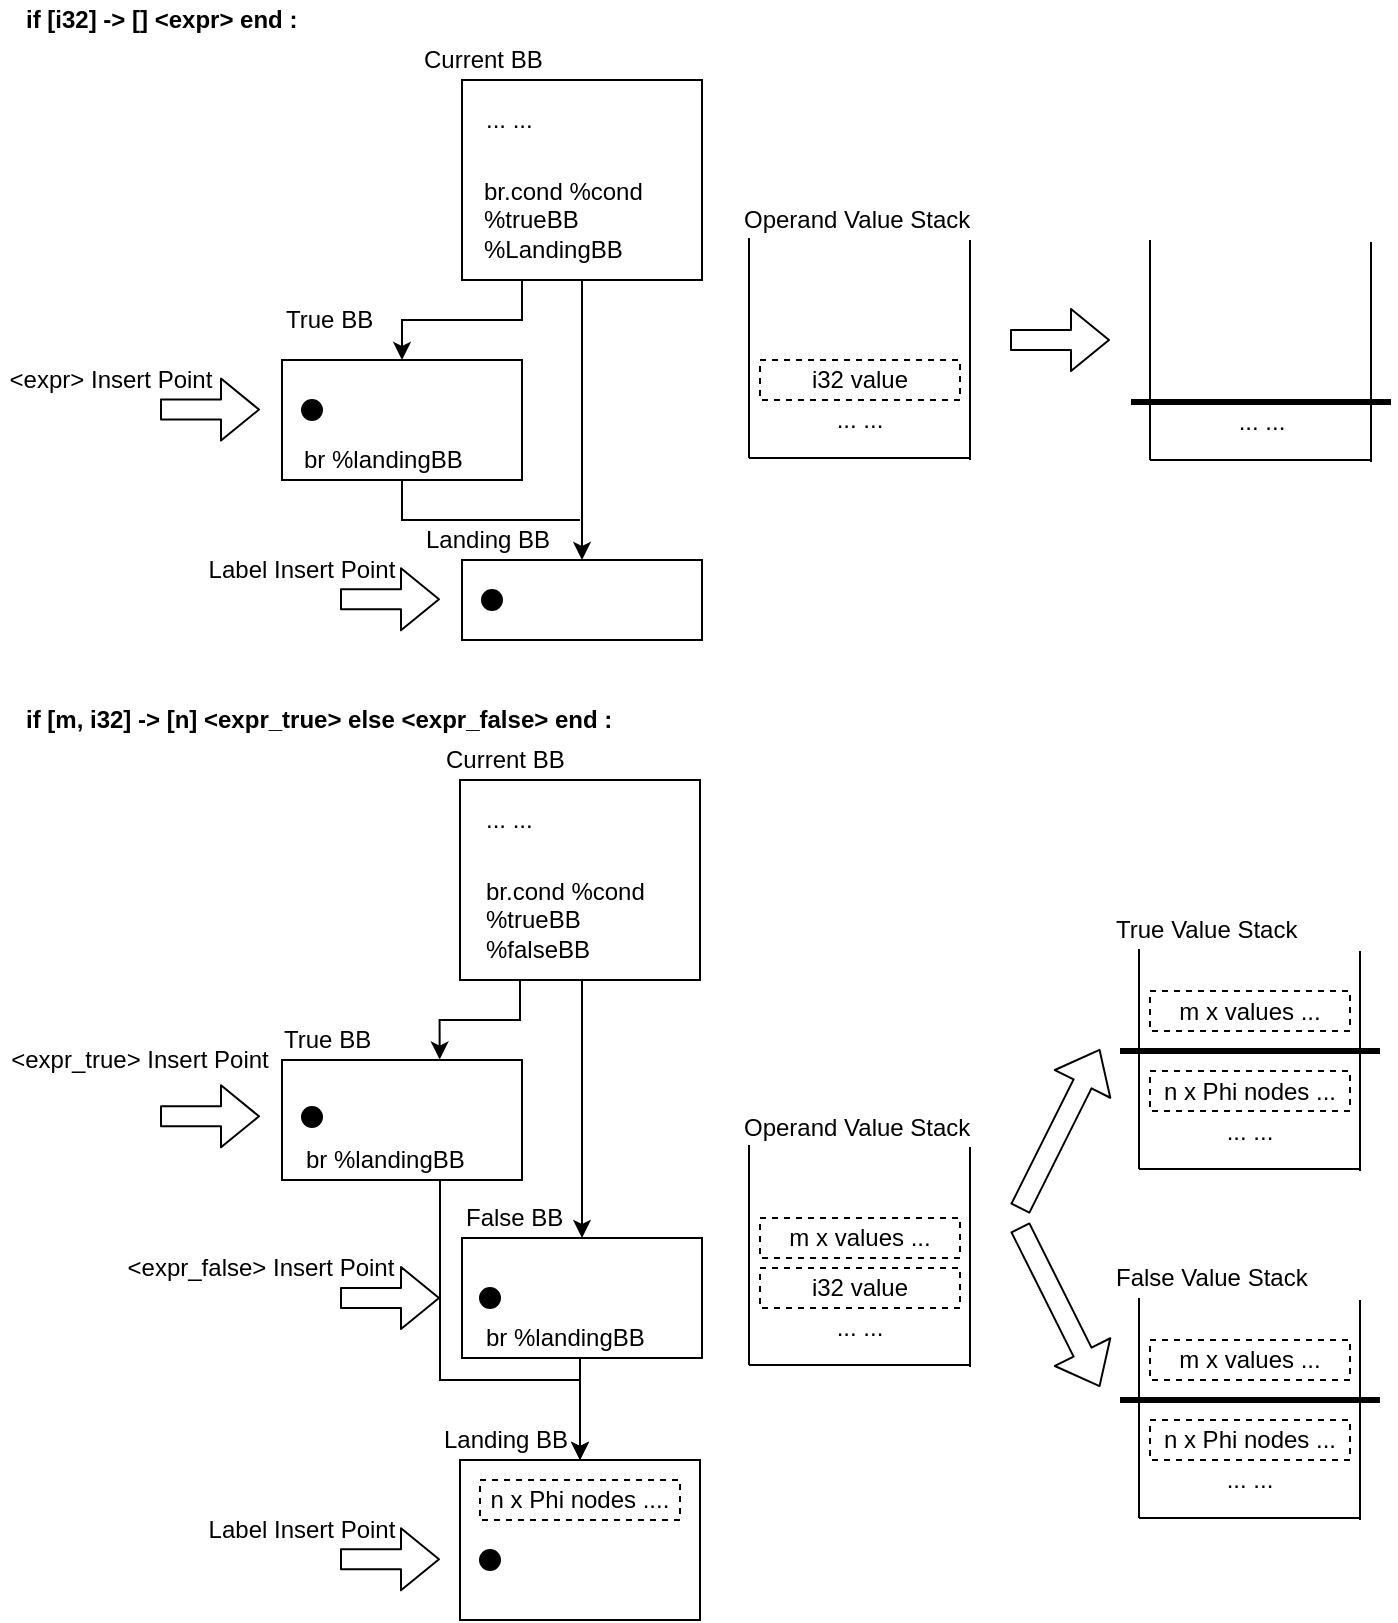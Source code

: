 <mxfile version="14.6.13" type="device"><diagram id="2bsV1Qi3l1QF7f-Y_1pT" name="Page-1"><mxGraphModel dx="525" dy="389" grid="1" gridSize="10" guides="1" tooltips="1" connect="1" arrows="1" fold="1" page="1" pageScale="1" pageWidth="850" pageHeight="1100" math="0" shadow="0"><root><mxCell id="0"/><mxCell id="1" parent="0"/><mxCell id="dvBThLzXPzSNsvyNuGCI-23" style="edgeStyle=orthogonalEdgeStyle;rounded=0;orthogonalLoop=1;jettySize=auto;html=1;exitX=0.5;exitY=1;exitDx=0;exitDy=0;" parent="1" source="dvBThLzXPzSNsvyNuGCI-14" target="dvBThLzXPzSNsvyNuGCI-20" edge="1"><mxGeometry relative="1" as="geometry"/></mxCell><mxCell id="avVhNEDF-hESPtLEozEc-3" style="edgeStyle=orthogonalEdgeStyle;rounded=0;orthogonalLoop=1;jettySize=auto;html=1;exitX=0.25;exitY=1;exitDx=0;exitDy=0;entryX=0.5;entryY=0;entryDx=0;entryDy=0;" parent="1" source="dvBThLzXPzSNsvyNuGCI-14" target="avVhNEDF-hESPtLEozEc-1" edge="1"><mxGeometry relative="1" as="geometry"/></mxCell><mxCell id="dvBThLzXPzSNsvyNuGCI-14" value="" style="rounded=0;whiteSpace=wrap;html=1;align=left;" parent="1" vertex="1"><mxGeometry x="261" y="60" width="120" height="100" as="geometry"/></mxCell><mxCell id="dvBThLzXPzSNsvyNuGCI-15" value="&lt;div align=&quot;left&quot;&gt;Current BB&lt;/div&gt;" style="text;html=1;strokeColor=none;fillColor=none;align=left;verticalAlign=middle;whiteSpace=wrap;rounded=0;" parent="1" vertex="1"><mxGeometry x="240" y="40" width="120" height="20" as="geometry"/></mxCell><mxCell id="dvBThLzXPzSNsvyNuGCI-18" value="&lt;div align=&quot;left&quot;&gt;... ...&lt;br&gt;&lt;/div&gt;" style="text;html=1;strokeColor=none;fillColor=none;align=left;verticalAlign=middle;whiteSpace=wrap;rounded=0;dashed=1;" parent="1" vertex="1"><mxGeometry x="271" y="70" width="90" height="20" as="geometry"/></mxCell><mxCell id="dvBThLzXPzSNsvyNuGCI-20" value="" style="rounded=0;whiteSpace=wrap;html=1;align=left;" parent="1" vertex="1"><mxGeometry x="261" y="300" width="120" height="40" as="geometry"/></mxCell><mxCell id="dvBThLzXPzSNsvyNuGCI-21" value="&lt;div align=&quot;left&quot;&gt;Landing BB&lt;br&gt;&lt;/div&gt;" style="text;html=1;strokeColor=none;fillColor=none;align=left;verticalAlign=middle;whiteSpace=wrap;rounded=0;" parent="1" vertex="1"><mxGeometry x="241" y="280" width="120" height="20" as="geometry"/></mxCell><mxCell id="dvBThLzXPzSNsvyNuGCI-25" value="" style="shape=flexArrow;endArrow=classic;html=1;" parent="1" edge="1"><mxGeometry width="50" height="50" relative="1" as="geometry"><mxPoint x="200" y="319.66" as="sourcePoint"/><mxPoint x="250" y="319.66" as="targetPoint"/></mxGeometry></mxCell><mxCell id="dvBThLzXPzSNsvyNuGCI-26" value="Label Insert Point" style="text;html=1;strokeColor=none;fillColor=none;align=center;verticalAlign=middle;whiteSpace=wrap;rounded=0;dashed=1;" parent="1" vertex="1"><mxGeometry x="130.5" y="295" width="100" height="20" as="geometry"/></mxCell><mxCell id="dvBThLzXPzSNsvyNuGCI-30" value="&lt;div align=&quot;left&quot;&gt;&lt;b&gt;if [i32] -&amp;gt; [] &amp;lt;expr&amp;gt; end :&lt;br&gt;&lt;/b&gt;&lt;/div&gt;" style="text;html=1;strokeColor=none;fillColor=none;align=left;verticalAlign=middle;whiteSpace=wrap;rounded=0;dashed=1;" parent="1" vertex="1"><mxGeometry x="41" y="20" width="219" height="20" as="geometry"/></mxCell><mxCell id="dvBThLzXPzSNsvyNuGCI-34" value="" style="endArrow=none;html=1;" parent="1" edge="1"><mxGeometry width="50" height="50" relative="1" as="geometry"><mxPoint x="404.5" y="249" as="sourcePoint"/><mxPoint x="404.5" y="139" as="targetPoint"/></mxGeometry></mxCell><mxCell id="dvBThLzXPzSNsvyNuGCI-35" value="" style="endArrow=none;html=1;" parent="1" edge="1"><mxGeometry width="50" height="50" relative="1" as="geometry"><mxPoint x="515" y="250" as="sourcePoint"/><mxPoint x="515" y="140" as="targetPoint"/></mxGeometry></mxCell><mxCell id="dvBThLzXPzSNsvyNuGCI-36" value="" style="endArrow=none;html=1;" parent="1" edge="1"><mxGeometry width="50" height="50" relative="1" as="geometry"><mxPoint x="404.5" y="249" as="sourcePoint"/><mxPoint x="515" y="249" as="targetPoint"/></mxGeometry></mxCell><mxCell id="dvBThLzXPzSNsvyNuGCI-37" value="Operand Value Stack" style="text;html=1;strokeColor=none;fillColor=none;align=left;verticalAlign=middle;whiteSpace=wrap;rounded=0;" parent="1" vertex="1"><mxGeometry x="400" y="120" width="120" height="20" as="geometry"/></mxCell><mxCell id="dvBThLzXPzSNsvyNuGCI-39" value="&lt;div&gt;... ...&lt;br&gt;&lt;/div&gt;" style="text;html=1;strokeColor=none;fillColor=none;align=center;verticalAlign=middle;whiteSpace=wrap;rounded=0;dashed=1;" parent="1" vertex="1"><mxGeometry x="415" y="220" width="90" height="20" as="geometry"/></mxCell><mxCell id="dvBThLzXPzSNsvyNuGCI-42" value="i32 value" style="rounded=0;whiteSpace=wrap;html=1;dashed=1;align=center;" parent="1" vertex="1"><mxGeometry x="410" y="200" width="100" height="20" as="geometry"/></mxCell><mxCell id="dvBThLzXPzSNsvyNuGCI-43" value="" style="shape=flexArrow;endArrow=classic;html=1;" parent="1" edge="1"><mxGeometry width="50" height="50" relative="1" as="geometry"><mxPoint x="535" y="190" as="sourcePoint"/><mxPoint x="585" y="190" as="targetPoint"/></mxGeometry></mxCell><mxCell id="dvBThLzXPzSNsvyNuGCI-44" value="" style="endArrow=none;html=1;" parent="1" edge="1"><mxGeometry width="50" height="50" relative="1" as="geometry"><mxPoint x="605" y="250" as="sourcePoint"/><mxPoint x="605" y="140" as="targetPoint"/></mxGeometry></mxCell><mxCell id="dvBThLzXPzSNsvyNuGCI-45" value="" style="endArrow=none;html=1;" parent="1" edge="1"><mxGeometry width="50" height="50" relative="1" as="geometry"><mxPoint x="715.5" y="251" as="sourcePoint"/><mxPoint x="715.5" y="141" as="targetPoint"/></mxGeometry></mxCell><mxCell id="dvBThLzXPzSNsvyNuGCI-46" value="" style="endArrow=none;html=1;" parent="1" edge="1"><mxGeometry width="50" height="50" relative="1" as="geometry"><mxPoint x="605" y="250" as="sourcePoint"/><mxPoint x="715.5" y="250" as="targetPoint"/></mxGeometry></mxCell><mxCell id="dvBThLzXPzSNsvyNuGCI-47" value="&lt;div&gt;... ...&lt;br&gt;&lt;/div&gt;" style="text;html=1;strokeColor=none;fillColor=none;align=center;verticalAlign=middle;whiteSpace=wrap;rounded=0;dashed=1;" parent="1" vertex="1"><mxGeometry x="615.5" y="221" width="90" height="20" as="geometry"/></mxCell><mxCell id="dvBThLzXPzSNsvyNuGCI-49" value="" style="endArrow=none;html=1;strokeWidth=3;" parent="1" edge="1"><mxGeometry width="50" height="50" relative="1" as="geometry"><mxPoint x="595.5" y="221" as="sourcePoint"/><mxPoint x="725.5" y="221" as="targetPoint"/></mxGeometry></mxCell><mxCell id="dvBThLzXPzSNsvyNuGCI-56" value="&lt;div&gt;br.cond %cond&lt;br&gt;&lt;/div&gt;&lt;div&gt;%trueBB&lt;br&gt;&lt;/div&gt;&lt;div&gt;%LandingBB&lt;/div&gt;" style="text;html=1;strokeColor=none;fillColor=none;align=left;verticalAlign=middle;whiteSpace=wrap;rounded=0;dashed=1;" parent="1" vertex="1"><mxGeometry x="270" y="120" width="90" height="20" as="geometry"/></mxCell><mxCell id="Cs-O2jp0p_aDXBsGGCYV-2" style="edgeStyle=orthogonalEdgeStyle;rounded=0;orthogonalLoop=1;jettySize=auto;html=1;exitX=0.5;exitY=1;exitDx=0;exitDy=0;endArrow=none;endFill=0;" parent="1" source="avVhNEDF-hESPtLEozEc-1" edge="1"><mxGeometry relative="1" as="geometry"><mxPoint x="320" y="280" as="targetPoint"/><Array as="points"><mxPoint x="231" y="280"/></Array></mxGeometry></mxCell><mxCell id="avVhNEDF-hESPtLEozEc-1" value="" style="rounded=0;whiteSpace=wrap;html=1;align=left;" parent="1" vertex="1"><mxGeometry x="171" y="200" width="120" height="60" as="geometry"/></mxCell><mxCell id="avVhNEDF-hESPtLEozEc-2" value="True BB" style="text;html=1;strokeColor=none;fillColor=none;align=left;verticalAlign=middle;whiteSpace=wrap;rounded=0;" parent="1" vertex="1"><mxGeometry x="171" y="170" width="120" height="20" as="geometry"/></mxCell><mxCell id="avVhNEDF-hESPtLEozEc-5" value="" style="shape=flexArrow;endArrow=classic;html=1;" parent="1" edge="1"><mxGeometry width="50" height="50" relative="1" as="geometry"><mxPoint x="110" y="224.8" as="sourcePoint"/><mxPoint x="160" y="224.8" as="targetPoint"/></mxGeometry></mxCell><mxCell id="avVhNEDF-hESPtLEozEc-6" value="&amp;lt;expr&amp;gt; Insert Point" style="text;html=1;strokeColor=none;fillColor=none;align=center;verticalAlign=middle;whiteSpace=wrap;rounded=0;dashed=1;" parent="1" vertex="1"><mxGeometry x="30" y="200" width="111" height="20" as="geometry"/></mxCell><mxCell id="avVhNEDF-hESPtLEozEc-8" style="edgeStyle=orthogonalEdgeStyle;rounded=0;orthogonalLoop=1;jettySize=auto;html=1;exitX=0.25;exitY=1;exitDx=0;exitDy=0;entryX=0.657;entryY=-0.004;entryDx=0;entryDy=0;entryPerimeter=0;" parent="1" source="avVhNEDF-hESPtLEozEc-9" target="avVhNEDF-hESPtLEozEc-31" edge="1"><mxGeometry relative="1" as="geometry"/></mxCell><mxCell id="avVhNEDF-hESPtLEozEc-42" style="edgeStyle=orthogonalEdgeStyle;rounded=0;orthogonalLoop=1;jettySize=auto;html=1;exitX=0.5;exitY=1;exitDx=0;exitDy=0;entryX=0.5;entryY=1;entryDx=0;entryDy=0;" parent="1" source="avVhNEDF-hESPtLEozEc-9" target="avVhNEDF-hESPtLEozEc-40" edge="1"><mxGeometry relative="1" as="geometry"><Array as="points"><mxPoint x="321" y="500"/></Array></mxGeometry></mxCell><mxCell id="avVhNEDF-hESPtLEozEc-9" value="" style="rounded=0;whiteSpace=wrap;html=1;align=left;" parent="1" vertex="1"><mxGeometry x="260" y="410" width="120" height="100" as="geometry"/></mxCell><mxCell id="avVhNEDF-hESPtLEozEc-10" value="&lt;div align=&quot;left&quot;&gt;Current BB&lt;/div&gt;" style="text;html=1;strokeColor=none;fillColor=none;align=left;verticalAlign=middle;whiteSpace=wrap;rounded=0;" parent="1" vertex="1"><mxGeometry x="251" y="390" width="120" height="20" as="geometry"/></mxCell><mxCell id="avVhNEDF-hESPtLEozEc-11" value="&lt;div align=&quot;left&quot;&gt;... ...&lt;br&gt;&lt;/div&gt;" style="text;html=1;strokeColor=none;fillColor=none;align=left;verticalAlign=middle;whiteSpace=wrap;rounded=0;dashed=1;" parent="1" vertex="1"><mxGeometry x="271" y="420" width="90" height="20" as="geometry"/></mxCell><mxCell id="avVhNEDF-hESPtLEozEc-12" value="" style="rounded=0;whiteSpace=wrap;html=1;align=left;" parent="1" vertex="1"><mxGeometry x="260" y="750" width="120" height="80" as="geometry"/></mxCell><mxCell id="avVhNEDF-hESPtLEozEc-13" value="&lt;div align=&quot;left&quot;&gt;Landing BB&lt;br&gt;&lt;/div&gt;" style="text;html=1;strokeColor=none;fillColor=none;align=left;verticalAlign=middle;whiteSpace=wrap;rounded=0;" parent="1" vertex="1"><mxGeometry x="250" y="730" width="120" height="20" as="geometry"/></mxCell><mxCell id="avVhNEDF-hESPtLEozEc-14" value="" style="shape=flexArrow;endArrow=classic;html=1;" parent="1" edge="1"><mxGeometry width="50" height="50" relative="1" as="geometry"><mxPoint x="200" y="799.66" as="sourcePoint"/><mxPoint x="250" y="799.66" as="targetPoint"/></mxGeometry></mxCell><mxCell id="avVhNEDF-hESPtLEozEc-15" value="Label Insert Point" style="text;html=1;strokeColor=none;fillColor=none;align=center;verticalAlign=middle;whiteSpace=wrap;rounded=0;dashed=1;" parent="1" vertex="1"><mxGeometry x="130.5" y="775" width="100" height="20" as="geometry"/></mxCell><mxCell id="avVhNEDF-hESPtLEozEc-16" value="&lt;div align=&quot;left&quot;&gt;&lt;b&gt;if [m, i32] -&amp;gt; [n] &amp;lt;expr_true&amp;gt; else &amp;lt;expr_false&amp;gt; end :&lt;br&gt;&lt;/b&gt;&lt;/div&gt;" style="text;html=1;strokeColor=none;fillColor=none;align=left;verticalAlign=middle;whiteSpace=wrap;rounded=0;dashed=1;" parent="1" vertex="1"><mxGeometry x="41" y="370" width="309" height="20" as="geometry"/></mxCell><mxCell id="avVhNEDF-hESPtLEozEc-29" value="&lt;div&gt;br.cond %cond&lt;br&gt;&lt;/div&gt;&lt;div&gt;%trueBB&lt;br&gt;&lt;/div&gt;&lt;div&gt;%falseBB&lt;/div&gt;" style="text;html=1;strokeColor=none;fillColor=none;align=left;verticalAlign=middle;whiteSpace=wrap;rounded=0;dashed=1;" parent="1" vertex="1"><mxGeometry x="271" y="470" width="90" height="20" as="geometry"/></mxCell><mxCell id="avVhNEDF-hESPtLEozEc-30" style="edgeStyle=orthogonalEdgeStyle;rounded=0;orthogonalLoop=1;jettySize=auto;html=1;exitX=0.5;exitY=1;exitDx=0;exitDy=0;" parent="1" source="avVhNEDF-hESPtLEozEc-31" target="avVhNEDF-hESPtLEozEc-12" edge="1"><mxGeometry relative="1" as="geometry"><Array as="points"><mxPoint x="250" y="610"/><mxPoint x="250" y="710"/><mxPoint x="320" y="710"/></Array></mxGeometry></mxCell><mxCell id="avVhNEDF-hESPtLEozEc-31" value="" style="rounded=0;whiteSpace=wrap;html=1;align=left;" parent="1" vertex="1"><mxGeometry x="171" y="550" width="120" height="60" as="geometry"/></mxCell><mxCell id="avVhNEDF-hESPtLEozEc-32" value="True BB" style="text;html=1;strokeColor=none;fillColor=none;align=left;verticalAlign=middle;whiteSpace=wrap;rounded=0;" parent="1" vertex="1"><mxGeometry x="170" y="530" width="120" height="20" as="geometry"/></mxCell><mxCell id="avVhNEDF-hESPtLEozEc-33" value="" style="shape=flexArrow;endArrow=classic;html=1;" parent="1" edge="1"><mxGeometry width="50" height="50" relative="1" as="geometry"><mxPoint x="110" y="578.16" as="sourcePoint"/><mxPoint x="160" y="578.16" as="targetPoint"/></mxGeometry></mxCell><mxCell id="avVhNEDF-hESPtLEozEc-34" value="&amp;lt;expr_true&amp;gt; Insert Point" style="text;html=1;strokeColor=none;fillColor=none;align=center;verticalAlign=middle;whiteSpace=wrap;rounded=0;dashed=1;" parent="1" vertex="1"><mxGeometry x="30" y="540" width="140" height="20" as="geometry"/></mxCell><mxCell id="avVhNEDF-hESPtLEozEc-35" value="n x Phi nodes ...." style="rounded=0;whiteSpace=wrap;html=1;dashed=1;align=center;" parent="1" vertex="1"><mxGeometry x="270" y="760" width="100" height="20" as="geometry"/></mxCell><mxCell id="avVhNEDF-hESPtLEozEc-37" value="br %landingBB" style="text;html=1;strokeColor=none;fillColor=none;align=left;verticalAlign=middle;whiteSpace=wrap;rounded=0;dashed=1;" parent="1" vertex="1"><mxGeometry x="180" y="240" width="90" height="20" as="geometry"/></mxCell><mxCell id="avVhNEDF-hESPtLEozEc-38" value="br %landingBB" style="text;html=1;strokeColor=none;fillColor=none;align=left;verticalAlign=middle;whiteSpace=wrap;rounded=0;dashed=1;" parent="1" vertex="1"><mxGeometry x="181" y="590" width="90" height="20" as="geometry"/></mxCell><mxCell id="avVhNEDF-hESPtLEozEc-39" value="" style="rounded=0;whiteSpace=wrap;html=1;align=left;" parent="1" vertex="1"><mxGeometry x="261" y="639" width="120" height="60" as="geometry"/></mxCell><mxCell id="avVhNEDF-hESPtLEozEc-40" value="False BB" style="text;html=1;strokeColor=none;fillColor=none;align=left;verticalAlign=middle;whiteSpace=wrap;rounded=0;" parent="1" vertex="1"><mxGeometry x="261" y="619" width="120" height="20" as="geometry"/></mxCell><mxCell id="avVhNEDF-hESPtLEozEc-73" style="edgeStyle=orthogonalEdgeStyle;rounded=0;orthogonalLoop=1;jettySize=auto;html=1;exitX=0.5;exitY=1;exitDx=0;exitDy=0;entryX=0.5;entryY=0;entryDx=0;entryDy=0;" parent="1" source="avVhNEDF-hESPtLEozEc-41" target="avVhNEDF-hESPtLEozEc-12" edge="1"><mxGeometry relative="1" as="geometry"><Array as="points"><mxPoint x="320" y="699"/></Array></mxGeometry></mxCell><mxCell id="avVhNEDF-hESPtLEozEc-41" value="br %landingBB" style="text;html=1;strokeColor=none;fillColor=none;align=left;verticalAlign=middle;whiteSpace=wrap;rounded=0;dashed=1;" parent="1" vertex="1"><mxGeometry x="271" y="679" width="90" height="20" as="geometry"/></mxCell><mxCell id="avVhNEDF-hESPtLEozEc-44" value="" style="shape=flexArrow;endArrow=classic;html=1;" parent="1" edge="1"><mxGeometry width="50" height="50" relative="1" as="geometry"><mxPoint x="200" y="669" as="sourcePoint"/><mxPoint x="250" y="669" as="targetPoint"/></mxGeometry></mxCell><mxCell id="avVhNEDF-hESPtLEozEc-45" value="&amp;lt;expr_false&amp;gt; Insert Point" style="text;html=1;strokeColor=none;fillColor=none;align=center;verticalAlign=middle;whiteSpace=wrap;rounded=0;dashed=1;" parent="1" vertex="1"><mxGeometry x="89.5" y="644" width="141" height="20" as="geometry"/></mxCell><mxCell id="avVhNEDF-hESPtLEozEc-46" value="" style="endArrow=none;html=1;" parent="1" edge="1"><mxGeometry width="50" height="50" relative="1" as="geometry"><mxPoint x="404.5" y="702.5" as="sourcePoint"/><mxPoint x="404.5" y="592.5" as="targetPoint"/></mxGeometry></mxCell><mxCell id="avVhNEDF-hESPtLEozEc-47" value="" style="endArrow=none;html=1;" parent="1" edge="1"><mxGeometry width="50" height="50" relative="1" as="geometry"><mxPoint x="515" y="703.5" as="sourcePoint"/><mxPoint x="515" y="593.5" as="targetPoint"/></mxGeometry></mxCell><mxCell id="avVhNEDF-hESPtLEozEc-48" value="" style="endArrow=none;html=1;" parent="1" edge="1"><mxGeometry width="50" height="50" relative="1" as="geometry"><mxPoint x="404.5" y="702.5" as="sourcePoint"/><mxPoint x="515" y="702.5" as="targetPoint"/></mxGeometry></mxCell><mxCell id="avVhNEDF-hESPtLEozEc-49" value="Operand Value Stack" style="text;html=1;strokeColor=none;fillColor=none;align=left;verticalAlign=middle;whiteSpace=wrap;rounded=0;" parent="1" vertex="1"><mxGeometry x="400" y="573.5" width="120" height="20" as="geometry"/></mxCell><mxCell id="avVhNEDF-hESPtLEozEc-50" value="&lt;div&gt;... ...&lt;br&gt;&lt;/div&gt;" style="text;html=1;strokeColor=none;fillColor=none;align=center;verticalAlign=middle;whiteSpace=wrap;rounded=0;dashed=1;" parent="1" vertex="1"><mxGeometry x="415" y="673.5" width="90" height="20" as="geometry"/></mxCell><mxCell id="avVhNEDF-hESPtLEozEc-51" value="m x values ..." style="rounded=0;whiteSpace=wrap;html=1;dashed=1;align=center;" parent="1" vertex="1"><mxGeometry x="410" y="629" width="100" height="20" as="geometry"/></mxCell><mxCell id="avVhNEDF-hESPtLEozEc-53" value="" style="endArrow=none;html=1;" parent="1" edge="1"><mxGeometry width="50" height="50" relative="1" as="geometry"><mxPoint x="599.5" y="604.5" as="sourcePoint"/><mxPoint x="599.5" y="494.5" as="targetPoint"/></mxGeometry></mxCell><mxCell id="avVhNEDF-hESPtLEozEc-54" value="" style="endArrow=none;html=1;" parent="1" edge="1"><mxGeometry width="50" height="50" relative="1" as="geometry"><mxPoint x="710" y="605.5" as="sourcePoint"/><mxPoint x="710" y="495.5" as="targetPoint"/></mxGeometry></mxCell><mxCell id="avVhNEDF-hESPtLEozEc-55" value="" style="endArrow=none;html=1;" parent="1" edge="1"><mxGeometry width="50" height="50" relative="1" as="geometry"><mxPoint x="599.5" y="604.5" as="sourcePoint"/><mxPoint x="710" y="604.5" as="targetPoint"/></mxGeometry></mxCell><mxCell id="avVhNEDF-hESPtLEozEc-56" value="&lt;div&gt;... ...&lt;br&gt;&lt;/div&gt;" style="text;html=1;strokeColor=none;fillColor=none;align=center;verticalAlign=middle;whiteSpace=wrap;rounded=0;dashed=1;" parent="1" vertex="1"><mxGeometry x="610" y="575.5" width="90" height="20" as="geometry"/></mxCell><mxCell id="avVhNEDF-hESPtLEozEc-57" value="" style="endArrow=none;html=1;strokeWidth=3;" parent="1" edge="1"><mxGeometry width="50" height="50" relative="1" as="geometry"><mxPoint x="590" y="545.5" as="sourcePoint"/><mxPoint x="720" y="545.5" as="targetPoint"/></mxGeometry></mxCell><mxCell id="avVhNEDF-hESPtLEozEc-58" value="n x Phi nodes ..." style="rounded=0;whiteSpace=wrap;html=1;dashed=1;align=center;" parent="1" vertex="1"><mxGeometry x="605" y="555.5" width="100" height="20" as="geometry"/></mxCell><mxCell id="avVhNEDF-hESPtLEozEc-59" value="m x values ..." style="rounded=0;whiteSpace=wrap;html=1;dashed=1;align=center;" parent="1" vertex="1"><mxGeometry x="605" y="515.5" width="100" height="20" as="geometry"/></mxCell><mxCell id="avVhNEDF-hESPtLEozEc-60" value="" style="endArrow=none;html=1;" parent="1" edge="1"><mxGeometry width="50" height="50" relative="1" as="geometry"><mxPoint x="599.5" y="779" as="sourcePoint"/><mxPoint x="599.5" y="669" as="targetPoint"/></mxGeometry></mxCell><mxCell id="avVhNEDF-hESPtLEozEc-61" value="" style="endArrow=none;html=1;" parent="1" edge="1"><mxGeometry width="50" height="50" relative="1" as="geometry"><mxPoint x="710" y="780" as="sourcePoint"/><mxPoint x="710" y="670" as="targetPoint"/></mxGeometry></mxCell><mxCell id="avVhNEDF-hESPtLEozEc-62" value="" style="endArrow=none;html=1;" parent="1" edge="1"><mxGeometry width="50" height="50" relative="1" as="geometry"><mxPoint x="599.5" y="779" as="sourcePoint"/><mxPoint x="710" y="779" as="targetPoint"/></mxGeometry></mxCell><mxCell id="avVhNEDF-hESPtLEozEc-63" value="&lt;div&gt;... ...&lt;br&gt;&lt;/div&gt;" style="text;html=1;strokeColor=none;fillColor=none;align=center;verticalAlign=middle;whiteSpace=wrap;rounded=0;dashed=1;" parent="1" vertex="1"><mxGeometry x="610" y="750" width="90" height="20" as="geometry"/></mxCell><mxCell id="avVhNEDF-hESPtLEozEc-64" value="" style="endArrow=none;html=1;strokeWidth=3;" parent="1" edge="1"><mxGeometry width="50" height="50" relative="1" as="geometry"><mxPoint x="590" y="720" as="sourcePoint"/><mxPoint x="720" y="720" as="targetPoint"/></mxGeometry></mxCell><mxCell id="avVhNEDF-hESPtLEozEc-65" value="n x Phi nodes ..." style="rounded=0;whiteSpace=wrap;html=1;dashed=1;align=center;" parent="1" vertex="1"><mxGeometry x="605" y="730" width="100" height="20" as="geometry"/></mxCell><mxCell id="avVhNEDF-hESPtLEozEc-66" value="m x values ..." style="rounded=0;whiteSpace=wrap;html=1;dashed=1;align=center;" parent="1" vertex="1"><mxGeometry x="605" y="690" width="100" height="20" as="geometry"/></mxCell><mxCell id="avVhNEDF-hESPtLEozEc-67" value="True Value Stack" style="text;html=1;strokeColor=none;fillColor=none;align=left;verticalAlign=middle;whiteSpace=wrap;rounded=0;" parent="1" vertex="1"><mxGeometry x="585.5" y="474.5" width="120" height="20" as="geometry"/></mxCell><mxCell id="avVhNEDF-hESPtLEozEc-68" value="False Value Stack" style="text;html=1;strokeColor=none;fillColor=none;align=left;verticalAlign=middle;whiteSpace=wrap;rounded=0;" parent="1" vertex="1"><mxGeometry x="585.5" y="649" width="120" height="20" as="geometry"/></mxCell><mxCell id="avVhNEDF-hESPtLEozEc-70" value="" style="shape=flexArrow;endArrow=classic;html=1;" parent="1" edge="1"><mxGeometry width="50" height="50" relative="1" as="geometry"><mxPoint x="540" y="624.5" as="sourcePoint"/><mxPoint x="580" y="544.5" as="targetPoint"/></mxGeometry></mxCell><mxCell id="avVhNEDF-hESPtLEozEc-71" value="" style="shape=flexArrow;endArrow=classic;html=1;" parent="1" edge="1"><mxGeometry width="50" height="50" relative="1" as="geometry"><mxPoint x="540" y="633.5" as="sourcePoint"/><mxPoint x="580" y="713.5" as="targetPoint"/></mxGeometry></mxCell><mxCell id="uIWX3M3u2sWHrGWtbwlh-1" value="" style="ellipse;whiteSpace=wrap;html=1;aspect=fixed;fillColor=#000000;" parent="1" vertex="1"><mxGeometry x="181" y="220" width="10" height="10" as="geometry"/></mxCell><mxCell id="uIWX3M3u2sWHrGWtbwlh-2" value="" style="ellipse;whiteSpace=wrap;html=1;aspect=fixed;fillColor=#000000;" parent="1" vertex="1"><mxGeometry x="271" y="315" width="10" height="10" as="geometry"/></mxCell><mxCell id="uIWX3M3u2sWHrGWtbwlh-3" value="" style="ellipse;whiteSpace=wrap;html=1;aspect=fixed;fillColor=#000000;" parent="1" vertex="1"><mxGeometry x="181" y="573.5" width="10" height="10" as="geometry"/></mxCell><mxCell id="uIWX3M3u2sWHrGWtbwlh-4" value="" style="ellipse;whiteSpace=wrap;html=1;aspect=fixed;fillColor=#000000;" parent="1" vertex="1"><mxGeometry x="270" y="664" width="10" height="10" as="geometry"/></mxCell><mxCell id="uIWX3M3u2sWHrGWtbwlh-5" value="" style="ellipse;whiteSpace=wrap;html=1;aspect=fixed;fillColor=#000000;" parent="1" vertex="1"><mxGeometry x="270" y="795" width="10" height="10" as="geometry"/></mxCell><mxCell id="_VDEGMaubB_W-wcRIOH3-1" value="i32 value" style="rounded=0;whiteSpace=wrap;html=1;dashed=1;align=center;" vertex="1" parent="1"><mxGeometry x="410" y="654" width="100" height="20" as="geometry"/></mxCell></root></mxGraphModel></diagram></mxfile>